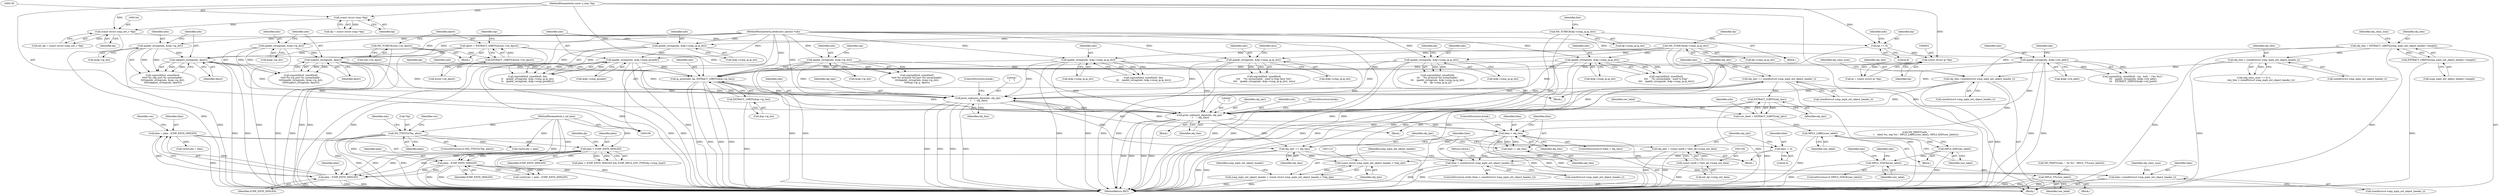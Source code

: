 digraph "0_tcpdump_2b62d1dda41590db29368ec7ba5f4faf3464765a@API" {
"1001134" [label="(Call,obj_tptr += sizeof(struct icmp_mpls_ext_object_header_t))"];
"1001112" [label="(Call,(const struct icmp_mpls_ext_object_header_t *)obj_tptr)"];
"1001097" [label="(Call,obj_tptr = (const uint8_t *)ext_dp->icmp_ext_data)"];
"1001099" [label="(Call,(const uint8_t *)ext_dp->icmp_ext_data)"];
"1001236" [label="(Call,obj_tptr += obj_tlen)"];
"1001229" [label="(Call,hlen < obj_tlen)"];
"1001153" [label="(Call,hlen-=sizeof(struct icmp_mpls_ext_object_header_t))"];
"1001105" [label="(Call,hlen > sizeof(struct icmp_mpls_ext_object_header_t))"];
"1001233" [label="(Call,hlen -= obj_tlen)"];
"1001094" [label="(Call,hlen -= 4)"];
"1001050" [label="(Call,hlen = plen - ICMP_EXTD_MINLEN)"];
"1001052" [label="(Call,plen - ICMP_EXTD_MINLEN)"];
"1000880" [label="(Call,ND_TTEST2(*bp, plen))"];
"1000112" [label="(MethodParameterIn,u_int plen)"];
"1000980" [label="(Call,plen > ICMP_EXTD_MINLEN)"];
"1001017" [label="(Call,plen - ICMP_EXTD_MINLEN)"];
"1001214" [label="(Call,print_unknown_data(ndo, obj_tptr, \"\n\t    \", obj_tlen))"];
"1001222" [label="(Call,print_unknown_data(ndo, obj_tptr, \"\n\t    \", obj_tlen))"];
"1000311" [label="(Call,udpport_string(ndo, dport))"];
"1000305" [label="(Call,ipaddr_string(ndo, &oip->ip_dst))"];
"1000110" [label="(MethodParameterIn,netdissect_options *ndo)"];
"1000267" [label="(Call,dport = EXTRACT_16BITS(&ouh->uh_dport))"];
"1000269" [label="(Call,EXTRACT_16BITS(&ouh->uh_dport))"];
"1000263" [label="(Call,ND_TCHECK(ouh->uh_dport))"];
"1000293" [label="(Call,tcpport_string(ndo, dport))"];
"1000287" [label="(Call,ipaddr_string(ndo, &oip->ip_dst))"];
"1000383" [label="(Call,ipaddr_string(ndo, &dp->icmp_ip.ip_dst))"];
"1000196" [label="(Call,ND_TCHECK(dp->icmp_ip.ip_dst))"];
"1000408" [label="(Call,ipaddr_string(ndo, &dp->icmp_ip.ip_dst))"];
"1000365" [label="(Call,ipaddr_string(ndo, &dp->icmp_ip.ip_dst))"];
"1000323" [label="(Call,ipaddr_string(ndo, &oip->ip_dst))"];
"1000656" [label="(Call,ipaddr_string(ndo, &idp->ird_addr))"];
"1000959" [label="(Call,ip_print(ndo, bp, EXTRACT_16BITS(&ip->ip_len)))"];
"1000221" [label="(Call,ipaddr_string(ndo, &dp->icmp_ip.ip_dst))"];
"1000448" [label="(Call,ipaddr_string(ndo, &dp->icmp_gwaddr))"];
"1000440" [label="(Call,ipaddr_string(ndo, &dp->icmp_ip.ip_dst))"];
"1000419" [label="(Call,ND_TCHECK(dp->icmp_ip.ip_dst))"];
"1000951" [label="(Call,(const struct ip *)bp)"];
"1000942" [label="(Call,bp += 8)"];
"1000143" [label="(Call,(const struct icmp_ext_t *)bp)"];
"1000138" [label="(Call,(const struct icmp *)bp)"];
"1000111" [label="(MethodParameterIn,const u_char *bp)"];
"1000962" [label="(Call,EXTRACT_16BITS(&ip->ip_len))"];
"1001134" [label="(Call,obj_tptr += sizeof(struct icmp_mpls_ext_object_header_t))"];
"1001168" [label="(Call,obj_tlen-=sizeof(struct icmp_mpls_ext_object_header_t))"];
"1001162" [label="(Call,obj_tlen < sizeof(struct icmp_mpls_ext_object_header_t))"];
"1001118" [label="(Call,obj_tlen = EXTRACT_16BITS(icmp_mpls_ext_object_header->length))"];
"1001120" [label="(Call,EXTRACT_16BITS(icmp_mpls_ext_object_header->length))"];
"1001186" [label="(Call,EXTRACT_32BITS(obj_tptr))"];
"1001184" [label="(Call,raw_label = EXTRACT_32BITS(obj_tptr))"];
"1001194" [label="(Call,MPLS_LABEL(raw_label))"];
"1001196" [label="(Call,MPLS_EXP(raw_label))"];
"1001199" [label="(Call,MPLS_STACK(raw_label))"];
"1001210" [label="(Call,MPLS_TTL(raw_label))"];
"1001110" [label="(Call,icmp_mpls_ext_object_header = (const struct icmp_mpls_ext_object_header_t *)obj_tptr)"];
"1001160" [label="(Identifier,obj_class_num)"];
"1001239" [label="(Return,return;)"];
"1000419" [label="(Call,ND_TCHECK(dp->icmp_ip.ip_dst))"];
"1000307" [label="(Call,&oip->ip_dst)"];
"1000141" [label="(Call,ext_dp = (const struct icmp_ext_t *)bp)"];
"1000365" [label="(Call,ipaddr_string(ndo, &dp->icmp_ip.ip_dst))"];
"1000162" [label="(Block,)"];
"1001232" [label="(ControlStructure,break;)"];
"1000287" [label="(Call,ipaddr_string(ndo, &oip->ip_dst))"];
"1000295" [label="(Identifier,dport)"];
"1000324" [label="(Identifier,ndo)"];
"1000960" [label="(Identifier,ndo)"];
"1000330" [label="(Identifier,oip)"];
"1001094" [label="(Call,hlen -= 4)"];
"1000440" [label="(Call,ipaddr_string(ndo, &dp->icmp_ip.ip_dst))"];
"1001188" [label="(Call,ND_PRINT((ndo, \"\n\t    label %u, exp %u\", MPLS_LABEL(raw_label), MPLS_EXP(raw_label))))"];
"1001169" [label="(Identifier,obj_tlen)"];
"1001053" [label="(Identifier,plen)"];
"1000269" [label="(Call,EXTRACT_16BITS(&ouh->uh_dport))"];
"1000448" [label="(Call,ipaddr_string(ndo, &dp->icmp_gwaddr))"];
"1000300" [label="(Call,snprintf(buf, sizeof(buf),\n\t\t\t\t\t\"%s udp port %s unreachable\",\n\t\t\t\t\tipaddr_string(ndo, &oip->ip_dst),\n\t\t\t\t\tudpport_string(ndo, dport)))"];
"1000223" [label="(Call,&dp->icmp_ip.ip_dst)"];
"1001107" [label="(Call,sizeof(struct icmp_mpls_ext_object_header_t))"];
"1001162" [label="(Call,obj_tlen < sizeof(struct icmp_mpls_ext_object_header_t))"];
"1001117" [label="(Identifier,icmp_mpls_ext_object_header)"];
"1000963" [label="(Call,&ip->ip_len)"];
"1001153" [label="(Call,hlen-=sizeof(struct icmp_mpls_ext_object_header_t))"];
"1001185" [label="(Identifier,raw_label)"];
"1001207" [label="(Identifier,ndo)"];
"1000221" [label="(Call,ipaddr_string(ndo, &dp->icmp_ip.ip_dst))"];
"1000267" [label="(Call,dport = EXTRACT_16BITS(&ouh->uh_dport))"];
"1000647" [label="(Call,snprintf(cp, sizeof(buf) - (cp - buf), \" {%s %u}\",\n\t\t\t    ipaddr_string(ndo, &idp->ird_addr),\n\t\t\t    EXTRACT_32BITS(&idp->ird_pref)))"];
"1000949" [label="(Call,ip = (const struct ip *)bp)"];
"1000138" [label="(Call,(const struct icmp *)bp)"];
"1000947" [label="(Identifier,ndo)"];
"1001197" [label="(Identifier,raw_label)"];
"1001214" [label="(Call,print_unknown_data(ndo, obj_tptr, \"\n\t    \", obj_tlen))"];
"1001186" [label="(Call,EXTRACT_32BITS(obj_tptr))"];
"1000896" [label="(Call,vec[0].len = plen)"];
"1000944" [label="(Literal,8)"];
"1001069" [label="(Call,vec[0].len = hlen)"];
"1000140" [label="(Identifier,bp)"];
"1000934" [label="(Identifier,ndo)"];
"1001215" [label="(Identifier,ndo)"];
"1001109" [label="(Block,)"];
"1000409" [label="(Identifier,ndo)"];
"1001230" [label="(Identifier,hlen)"];
"1001011" [label="(Call,vec[0].len = plen - ICMP_EXTD_MINLEN)"];
"1001184" [label="(Call,raw_label = EXTRACT_32BITS(obj_tptr))"];
"1001106" [label="(Identifier,hlen)"];
"1000204" [label="(Identifier,dp)"];
"1000288" [label="(Identifier,ndo)"];
"1000318" [label="(Call,snprintf(buf, sizeof(buf),\n\t\t\t\t\t\"%s protocol %d port %d unreachable\",\n\t\t\t\t\tipaddr_string(ndo, &oip->ip_dst),\n\t\t\t\t\toip->ip_p, dport))"];
"1001101" [label="(Call,ext_dp->icmp_ext_data)"];
"1001210" [label="(Call,MPLS_TTL(raw_label))"];
"1001245" [label="(MethodReturn,RET)"];
"1001019" [label="(Identifier,ICMP_EXTD_MINLEN)"];
"1001155" [label="(Call,sizeof(struct icmp_mpls_ext_object_header_t))"];
"1000268" [label="(Identifier,dport)"];
"1000435" [label="(Call,snprintf(buf, sizeof(buf), fmt,\n\t\t    ipaddr_string(ndo, &dp->icmp_ip.ip_dst),\n\t\t    ipaddr_string(ndo, &dp->icmp_gwaddr)))"];
"1000450" [label="(Call,&dp->icmp_gwaddr)"];
"1001173" [label="(Identifier,obj_class_num)"];
"1000449" [label="(Identifier,ndo)"];
"1000323" [label="(Call,ipaddr_string(ndo, &oip->ip_dst))"];
"1001121" [label="(Call,icmp_mpls_ext_object_header->length)"];
"1000306" [label="(Identifier,ndo)"];
"1001096" [label="(Literal,4)"];
"1001118" [label="(Call,obj_tlen = EXTRACT_16BITS(icmp_mpls_ext_object_header->length))"];
"1000408" [label="(Call,ipaddr_string(ndo, &dp->icmp_ip.ip_dst))"];
"1001174" [label="(Block,)"];
"1000982" [label="(Identifier,ICMP_EXTD_MINLEN)"];
"1000657" [label="(Identifier,ndo)"];
"1000987" [label="(Block,)"];
"1001058" [label="(Identifier,vec)"];
"1000883" [label="(Identifier,plen)"];
"1000981" [label="(Identifier,plen)"];
"1000311" [label="(Call,udpport_string(ndo, dport))"];
"1001158" [label="(Call,(obj_class_num == 0) ||\n                    (obj_tlen < sizeof(struct icmp_mpls_ext_object_header_t)))"];
"1001199" [label="(Call,MPLS_STACK(raw_label))"];
"1000270" [label="(Call,&ouh->uh_dport)"];
"1001054" [label="(Identifier,ICMP_EXTD_MINLEN)"];
"1001211" [label="(Identifier,raw_label)"];
"1000367" [label="(Call,&dp->icmp_ip.ip_dst)"];
"1001163" [label="(Identifier,obj_tlen)"];
"1000143" [label="(Call,(const struct icmp_ext_t *)bp)"];
"1000360" [label="(Call,snprintf(buf, sizeof(buf),\n\t\t\t\t    \"%s unreachable - need to frag (mtu %d)\",\n\t\t\t\t    ipaddr_string(ndo, &dp->icmp_ip.ip_dst), mtu))"];
"1001017" [label="(Call,plen - ICMP_EXTD_MINLEN)"];
"1001097" [label="(Call,obj_tptr = (const uint8_t *)ext_dp->icmp_ext_data)"];
"1000665" [label="(Identifier,idp)"];
"1001114" [label="(Identifier,obj_tptr)"];
"1001018" [label="(Identifier,plen)"];
"1000384" [label="(Identifier,ndo)"];
"1001178" [label="(Block,)"];
"1000942" [label="(Call,bp += 8)"];
"1001194" [label="(Call,MPLS_LABEL(raw_label))"];
"1000222" [label="(Identifier,ndo)"];
"1001134" [label="(Call,obj_tptr += sizeof(struct icmp_mpls_ext_object_header_t))"];
"1000385" [label="(Call,&dp->icmp_ip.ip_dst)"];
"1001216" [label="(Identifier,obj_tptr)"];
"1001225" [label="(Literal,\"\n\t    \")"];
"1000196" [label="(Call,ND_TCHECK(dp->icmp_ip.ip_dst))"];
"1001099" [label="(Call,(const uint8_t *)ext_dp->icmp_ext_data)"];
"1001195" [label="(Identifier,raw_label)"];
"1001098" [label="(Identifier,obj_tptr)"];
"1001104" [label="(ControlStructure,while (hlen > sizeof(struct icmp_mpls_ext_object_header_t)))"];
"1000305" [label="(Call,ipaddr_string(ndo, &oip->ip_dst))"];
"1000289" [label="(Call,&oip->ip_dst)"];
"1000980" [label="(Call,plen > ICMP_EXTD_MINLEN)"];
"1000979" [label="(Call,plen > ICMP_EXTD_MINLEN && ICMP_MPLS_EXT_TYPE(dp->icmp_type))"];
"1001125" [label="(Identifier,obj_class_num)"];
"1000294" [label="(Identifier,ndo)"];
"1001231" [label="(Identifier,obj_tlen)"];
"1001120" [label="(Call,EXTRACT_16BITS(icmp_mpls_ext_object_header->length))"];
"1000383" [label="(Call,ipaddr_string(ndo, &dp->icmp_ip.ip_dst))"];
"1001238" [label="(Identifier,obj_tlen)"];
"1000373" [label="(Identifier,mtu)"];
"1000231" [label="(Identifier,dp)"];
"1001196" [label="(Call,MPLS_EXP(raw_label))"];
"1000112" [label="(MethodParameterIn,u_int plen)"];
"1001050" [label="(Call,hlen = plen - ICMP_EXTD_MINLEN)"];
"1000941" [label="(Block,)"];
"1001193" [label="(Block,)"];
"1001111" [label="(Identifier,icmp_mpls_ext_object_header)"];
"1000879" [label="(ControlStructure,if (ND_TTEST2(*bp, plen)))"];
"1001205" [label="(Call,ND_PRINT((ndo, \", ttl %u\", MPLS_TTL(raw_label))))"];
"1001140" [label="(Identifier,ndo)"];
"1000953" [label="(Identifier,bp)"];
"1001219" [label="(ControlStructure,break;)"];
"1000951" [label="(Call,(const struct ip *)bp)"];
"1001135" [label="(Identifier,obj_tptr)"];
"1001217" [label="(Literal,\"\n\t    \")"];
"1001168" [label="(Call,obj_tlen-=sizeof(struct icmp_mpls_ext_object_header_t))"];
"1001226" [label="(Identifier,obj_tlen)"];
"1001222" [label="(Call,print_unknown_data(ndo, obj_tptr, \"\n\t    \", obj_tlen))"];
"1000111" [label="(MethodParameterIn,const u_char *bp)"];
"1001170" [label="(Call,sizeof(struct icmp_mpls_ext_object_header_t))"];
"1001234" [label="(Identifier,hlen)"];
"1000206" [label="(Block,)"];
"1000145" [label="(Identifier,bp)"];
"1000881" [label="(Call,*bp)"];
"1000325" [label="(Call,&oip->ip_dst)"];
"1000943" [label="(Identifier,bp)"];
"1001154" [label="(Identifier,hlen)"];
"1000312" [label="(Identifier,ndo)"];
"1001112" [label="(Call,(const struct icmp_mpls_ext_object_header_t *)obj_tptr)"];
"1000403" [label="(Call,snprintf(buf, sizeof(buf), fmt,\n\t\t\t    ipaddr_string(ndo, &dp->icmp_ip.ip_dst)))"];
"1000656" [label="(Call,ipaddr_string(ndo, &idp->ird_addr))"];
"1000985" [label="(Identifier,dp)"];
"1001224" [label="(Identifier,obj_tptr)"];
"1001200" [label="(Identifier,raw_label)"];
"1000197" [label="(Call,dp->icmp_ip.ip_dst)"];
"1001218" [label="(Identifier,obj_tlen)"];
"1001236" [label="(Call,obj_tptr += obj_tlen)"];
"1000442" [label="(Call,&dp->icmp_ip.ip_dst)"];
"1000961" [label="(Identifier,bp)"];
"1000276" [label="(Identifier,oip)"];
"1000959" [label="(Call,ip_print(ndo, bp, EXTRACT_16BITS(&ip->ip_len)))"];
"1001203" [label="(Identifier,ndo)"];
"1001237" [label="(Identifier,obj_tptr)"];
"1001198" [label="(ControlStructure,if (MPLS_STACK(raw_label)))"];
"1001229" [label="(Call,hlen < obj_tlen)"];
"1001223" [label="(Identifier,ndo)"];
"1000282" [label="(Call,snprintf(buf, sizeof(buf),\n\t\t\t\t\t\"%s tcp port %s unreachable\",\n\t\t\t\t\tipaddr_string(ndo, &oip->ip_dst),\n\t\t\t\t\ttcpport_string(ndo, dport)))"];
"1000410" [label="(Call,&dp->icmp_ip.ip_dst)"];
"1000216" [label="(Call,snprintf(buf, sizeof(buf),\n\t\t\t    \"%s protocol %d unreachable\",\n\t\t\t    ipaddr_string(ndo, &dp->icmp_ip.ip_dst),\n\t\t\t    dp->icmp_ip.ip_p))"];
"1001110" [label="(Call,icmp_mpls_ext_object_header = (const struct icmp_mpls_ext_object_header_t *)obj_tptr)"];
"1001235" [label="(Identifier,obj_tlen)"];
"1000441" [label="(Identifier,ndo)"];
"1001233" [label="(Call,hlen -= obj_tlen)"];
"1001052" [label="(Call,plen - ICMP_EXTD_MINLEN)"];
"1000264" [label="(Call,ouh->uh_dport)"];
"1000962" [label="(Call,EXTRACT_16BITS(&ip->ip_len))"];
"1000313" [label="(Identifier,dport)"];
"1001164" [label="(Call,sizeof(struct icmp_mpls_ext_object_header_t))"];
"1000136" [label="(Call,dp = (const struct icmp *)bp)"];
"1000880" [label="(Call,ND_TTEST2(*bp, plen))"];
"1000888" [label="(Identifier,vec)"];
"1000293" [label="(Call,tcpport_string(ndo, dport))"];
"1000378" [label="(Call,snprintf(buf, sizeof(buf),\n\t\t\t\t    \"%s unreachable - need to frag\",\n\t\t\t\t    ipaddr_string(ndo, &dp->icmp_ip.ip_dst)))"];
"1001228" [label="(ControlStructure,if (hlen < obj_tlen))"];
"1000658" [label="(Call,&idp->ird_addr)"];
"1001105" [label="(Call,hlen > sizeof(struct icmp_mpls_ext_object_header_t))"];
"1001227" [label="(ControlStructure,break;)"];
"1001119" [label="(Identifier,obj_tlen)"];
"1001208" [label="(Block,)"];
"1000263" [label="(Call,ND_TCHECK(ouh->uh_dport))"];
"1000426" [label="(Identifier,fmt)"];
"1001095" [label="(Identifier,hlen)"];
"1001136" [label="(Call,sizeof(struct icmp_mpls_ext_object_header_t))"];
"1000366" [label="(Identifier,ndo)"];
"1000420" [label="(Call,dp->icmp_ip.ip_dst)"];
"1000969" [label="(Identifier,ndo)"];
"1001190" [label="(Identifier,ndo)"];
"1001187" [label="(Identifier,obj_tptr)"];
"1001051" [label="(Identifier,hlen)"];
"1000110" [label="(MethodParameterIn,netdissect_options *ndo)"];
"1001134" -> "1001109"  [label="AST: "];
"1001134" -> "1001136"  [label="CFG: "];
"1001135" -> "1001134"  [label="AST: "];
"1001136" -> "1001134"  [label="AST: "];
"1001140" -> "1001134"  [label="CFG: "];
"1001134" -> "1001245"  [label="DDG: "];
"1001112" -> "1001134"  [label="DDG: "];
"1001134" -> "1001186"  [label="DDG: "];
"1001134" -> "1001214"  [label="DDG: "];
"1001134" -> "1001222"  [label="DDG: "];
"1001112" -> "1001110"  [label="AST: "];
"1001112" -> "1001114"  [label="CFG: "];
"1001113" -> "1001112"  [label="AST: "];
"1001114" -> "1001112"  [label="AST: "];
"1001110" -> "1001112"  [label="CFG: "];
"1001112" -> "1001110"  [label="DDG: "];
"1001097" -> "1001112"  [label="DDG: "];
"1001236" -> "1001112"  [label="DDG: "];
"1001097" -> "1000987"  [label="AST: "];
"1001097" -> "1001099"  [label="CFG: "];
"1001098" -> "1001097"  [label="AST: "];
"1001099" -> "1001097"  [label="AST: "];
"1001106" -> "1001097"  [label="CFG: "];
"1001097" -> "1001245"  [label="DDG: "];
"1001097" -> "1001245"  [label="DDG: "];
"1001099" -> "1001097"  [label="DDG: "];
"1001099" -> "1001101"  [label="CFG: "];
"1001100" -> "1001099"  [label="AST: "];
"1001101" -> "1001099"  [label="AST: "];
"1001099" -> "1001245"  [label="DDG: "];
"1001236" -> "1001109"  [label="AST: "];
"1001236" -> "1001238"  [label="CFG: "];
"1001237" -> "1001236"  [label="AST: "];
"1001238" -> "1001236"  [label="AST: "];
"1001106" -> "1001236"  [label="CFG: "];
"1001236" -> "1001245"  [label="DDG: "];
"1001236" -> "1001245"  [label="DDG: "];
"1001229" -> "1001236"  [label="DDG: "];
"1001214" -> "1001236"  [label="DDG: "];
"1001222" -> "1001236"  [label="DDG: "];
"1001186" -> "1001236"  [label="DDG: "];
"1001229" -> "1001228"  [label="AST: "];
"1001229" -> "1001231"  [label="CFG: "];
"1001230" -> "1001229"  [label="AST: "];
"1001231" -> "1001229"  [label="AST: "];
"1001232" -> "1001229"  [label="CFG: "];
"1001234" -> "1001229"  [label="CFG: "];
"1001229" -> "1001245"  [label="DDG: "];
"1001229" -> "1001245"  [label="DDG: "];
"1001229" -> "1001245"  [label="DDG: "];
"1001153" -> "1001229"  [label="DDG: "];
"1001214" -> "1001229"  [label="DDG: "];
"1001168" -> "1001229"  [label="DDG: "];
"1001222" -> "1001229"  [label="DDG: "];
"1001229" -> "1001233"  [label="DDG: "];
"1001229" -> "1001233"  [label="DDG: "];
"1001153" -> "1001109"  [label="AST: "];
"1001153" -> "1001155"  [label="CFG: "];
"1001154" -> "1001153"  [label="AST: "];
"1001155" -> "1001153"  [label="AST: "];
"1001160" -> "1001153"  [label="CFG: "];
"1001153" -> "1001245"  [label="DDG: "];
"1001105" -> "1001153"  [label="DDG: "];
"1001105" -> "1001104"  [label="AST: "];
"1001105" -> "1001107"  [label="CFG: "];
"1001106" -> "1001105"  [label="AST: "];
"1001107" -> "1001105"  [label="AST: "];
"1001111" -> "1001105"  [label="CFG: "];
"1001239" -> "1001105"  [label="CFG: "];
"1001105" -> "1001245"  [label="DDG: "];
"1001105" -> "1001245"  [label="DDG: "];
"1001233" -> "1001105"  [label="DDG: "];
"1001094" -> "1001105"  [label="DDG: "];
"1001233" -> "1001109"  [label="AST: "];
"1001233" -> "1001235"  [label="CFG: "];
"1001234" -> "1001233"  [label="AST: "];
"1001235" -> "1001233"  [label="AST: "];
"1001237" -> "1001233"  [label="CFG: "];
"1001094" -> "1000987"  [label="AST: "];
"1001094" -> "1001096"  [label="CFG: "];
"1001095" -> "1001094"  [label="AST: "];
"1001096" -> "1001094"  [label="AST: "];
"1001098" -> "1001094"  [label="CFG: "];
"1001050" -> "1001094"  [label="DDG: "];
"1001050" -> "1000987"  [label="AST: "];
"1001050" -> "1001052"  [label="CFG: "];
"1001051" -> "1001050"  [label="AST: "];
"1001052" -> "1001050"  [label="AST: "];
"1001058" -> "1001050"  [label="CFG: "];
"1001050" -> "1001245"  [label="DDG: "];
"1001052" -> "1001050"  [label="DDG: "];
"1001052" -> "1001050"  [label="DDG: "];
"1001050" -> "1001069"  [label="DDG: "];
"1001052" -> "1001054"  [label="CFG: "];
"1001053" -> "1001052"  [label="AST: "];
"1001054" -> "1001052"  [label="AST: "];
"1001052" -> "1001245"  [label="DDG: "];
"1001052" -> "1001245"  [label="DDG: "];
"1000880" -> "1001052"  [label="DDG: "];
"1000980" -> "1001052"  [label="DDG: "];
"1000980" -> "1001052"  [label="DDG: "];
"1001017" -> "1001052"  [label="DDG: "];
"1001017" -> "1001052"  [label="DDG: "];
"1000112" -> "1001052"  [label="DDG: "];
"1000880" -> "1000879"  [label="AST: "];
"1000880" -> "1000883"  [label="CFG: "];
"1000881" -> "1000880"  [label="AST: "];
"1000883" -> "1000880"  [label="AST: "];
"1000888" -> "1000880"  [label="CFG: "];
"1000934" -> "1000880"  [label="CFG: "];
"1000880" -> "1001245"  [label="DDG: "];
"1000880" -> "1001245"  [label="DDG: "];
"1000880" -> "1001245"  [label="DDG: "];
"1000112" -> "1000880"  [label="DDG: "];
"1000880" -> "1000896"  [label="DDG: "];
"1000880" -> "1000980"  [label="DDG: "];
"1000880" -> "1001017"  [label="DDG: "];
"1000112" -> "1000109"  [label="AST: "];
"1000112" -> "1001245"  [label="DDG: "];
"1000112" -> "1000896"  [label="DDG: "];
"1000112" -> "1000980"  [label="DDG: "];
"1000112" -> "1001017"  [label="DDG: "];
"1000980" -> "1000979"  [label="AST: "];
"1000980" -> "1000982"  [label="CFG: "];
"1000981" -> "1000980"  [label="AST: "];
"1000982" -> "1000980"  [label="AST: "];
"1000985" -> "1000980"  [label="CFG: "];
"1000979" -> "1000980"  [label="CFG: "];
"1000980" -> "1001245"  [label="DDG: "];
"1000980" -> "1001245"  [label="DDG: "];
"1000980" -> "1000979"  [label="DDG: "];
"1000980" -> "1000979"  [label="DDG: "];
"1000980" -> "1001017"  [label="DDG: "];
"1000980" -> "1001017"  [label="DDG: "];
"1001017" -> "1001011"  [label="AST: "];
"1001017" -> "1001019"  [label="CFG: "];
"1001018" -> "1001017"  [label="AST: "];
"1001019" -> "1001017"  [label="AST: "];
"1001011" -> "1001017"  [label="CFG: "];
"1001017" -> "1001245"  [label="DDG: "];
"1001017" -> "1001245"  [label="DDG: "];
"1001017" -> "1001011"  [label="DDG: "];
"1001017" -> "1001011"  [label="DDG: "];
"1001214" -> "1001178"  [label="AST: "];
"1001214" -> "1001218"  [label="CFG: "];
"1001215" -> "1001214"  [label="AST: "];
"1001216" -> "1001214"  [label="AST: "];
"1001217" -> "1001214"  [label="AST: "];
"1001218" -> "1001214"  [label="AST: "];
"1001219" -> "1001214"  [label="CFG: "];
"1001214" -> "1001245"  [label="DDG: "];
"1001214" -> "1001245"  [label="DDG: "];
"1001214" -> "1001245"  [label="DDG: "];
"1001214" -> "1001245"  [label="DDG: "];
"1001222" -> "1001214"  [label="DDG: "];
"1000311" -> "1001214"  [label="DDG: "];
"1000293" -> "1001214"  [label="DDG: "];
"1000383" -> "1001214"  [label="DDG: "];
"1000408" -> "1001214"  [label="DDG: "];
"1000365" -> "1001214"  [label="DDG: "];
"1000323" -> "1001214"  [label="DDG: "];
"1000656" -> "1001214"  [label="DDG: "];
"1000959" -> "1001214"  [label="DDG: "];
"1000221" -> "1001214"  [label="DDG: "];
"1000448" -> "1001214"  [label="DDG: "];
"1000110" -> "1001214"  [label="DDG: "];
"1001168" -> "1001214"  [label="DDG: "];
"1001214" -> "1001222"  [label="DDG: "];
"1001222" -> "1001174"  [label="AST: "];
"1001222" -> "1001226"  [label="CFG: "];
"1001223" -> "1001222"  [label="AST: "];
"1001224" -> "1001222"  [label="AST: "];
"1001225" -> "1001222"  [label="AST: "];
"1001226" -> "1001222"  [label="AST: "];
"1001227" -> "1001222"  [label="CFG: "];
"1001222" -> "1001245"  [label="DDG: "];
"1001222" -> "1001245"  [label="DDG: "];
"1001222" -> "1001245"  [label="DDG: "];
"1001222" -> "1001245"  [label="DDG: "];
"1000311" -> "1001222"  [label="DDG: "];
"1000293" -> "1001222"  [label="DDG: "];
"1000383" -> "1001222"  [label="DDG: "];
"1000408" -> "1001222"  [label="DDG: "];
"1000365" -> "1001222"  [label="DDG: "];
"1000323" -> "1001222"  [label="DDG: "];
"1000656" -> "1001222"  [label="DDG: "];
"1000959" -> "1001222"  [label="DDG: "];
"1000221" -> "1001222"  [label="DDG: "];
"1000448" -> "1001222"  [label="DDG: "];
"1000110" -> "1001222"  [label="DDG: "];
"1001168" -> "1001222"  [label="DDG: "];
"1000311" -> "1000300"  [label="AST: "];
"1000311" -> "1000313"  [label="CFG: "];
"1000312" -> "1000311"  [label="AST: "];
"1000313" -> "1000311"  [label="AST: "];
"1000300" -> "1000311"  [label="CFG: "];
"1000311" -> "1001245"  [label="DDG: "];
"1000311" -> "1001245"  [label="DDG: "];
"1000311" -> "1000300"  [label="DDG: "];
"1000311" -> "1000300"  [label="DDG: "];
"1000305" -> "1000311"  [label="DDG: "];
"1000110" -> "1000311"  [label="DDG: "];
"1000267" -> "1000311"  [label="DDG: "];
"1000311" -> "1000959"  [label="DDG: "];
"1000305" -> "1000300"  [label="AST: "];
"1000305" -> "1000307"  [label="CFG: "];
"1000306" -> "1000305"  [label="AST: "];
"1000307" -> "1000305"  [label="AST: "];
"1000312" -> "1000305"  [label="CFG: "];
"1000305" -> "1001245"  [label="DDG: "];
"1000305" -> "1000300"  [label="DDG: "];
"1000305" -> "1000300"  [label="DDG: "];
"1000110" -> "1000305"  [label="DDG: "];
"1000110" -> "1000109"  [label="AST: "];
"1000110" -> "1001245"  [label="DDG: "];
"1000110" -> "1000221"  [label="DDG: "];
"1000110" -> "1000287"  [label="DDG: "];
"1000110" -> "1000293"  [label="DDG: "];
"1000110" -> "1000323"  [label="DDG: "];
"1000110" -> "1000365"  [label="DDG: "];
"1000110" -> "1000383"  [label="DDG: "];
"1000110" -> "1000408"  [label="DDG: "];
"1000110" -> "1000440"  [label="DDG: "];
"1000110" -> "1000448"  [label="DDG: "];
"1000110" -> "1000656"  [label="DDG: "];
"1000110" -> "1000959"  [label="DDG: "];
"1000267" -> "1000206"  [label="AST: "];
"1000267" -> "1000269"  [label="CFG: "];
"1000268" -> "1000267"  [label="AST: "];
"1000269" -> "1000267"  [label="AST: "];
"1000276" -> "1000267"  [label="CFG: "];
"1000267" -> "1001245"  [label="DDG: "];
"1000269" -> "1000267"  [label="DDG: "];
"1000267" -> "1000293"  [label="DDG: "];
"1000267" -> "1000318"  [label="DDG: "];
"1000269" -> "1000270"  [label="CFG: "];
"1000270" -> "1000269"  [label="AST: "];
"1000269" -> "1001245"  [label="DDG: "];
"1000263" -> "1000269"  [label="DDG: "];
"1000263" -> "1000206"  [label="AST: "];
"1000263" -> "1000264"  [label="CFG: "];
"1000264" -> "1000263"  [label="AST: "];
"1000268" -> "1000263"  [label="CFG: "];
"1000263" -> "1001245"  [label="DDG: "];
"1000263" -> "1001245"  [label="DDG: "];
"1000293" -> "1000282"  [label="AST: "];
"1000293" -> "1000295"  [label="CFG: "];
"1000294" -> "1000293"  [label="AST: "];
"1000295" -> "1000293"  [label="AST: "];
"1000282" -> "1000293"  [label="CFG: "];
"1000293" -> "1001245"  [label="DDG: "];
"1000293" -> "1001245"  [label="DDG: "];
"1000293" -> "1000282"  [label="DDG: "];
"1000293" -> "1000282"  [label="DDG: "];
"1000287" -> "1000293"  [label="DDG: "];
"1000293" -> "1000959"  [label="DDG: "];
"1000287" -> "1000282"  [label="AST: "];
"1000287" -> "1000289"  [label="CFG: "];
"1000288" -> "1000287"  [label="AST: "];
"1000289" -> "1000287"  [label="AST: "];
"1000294" -> "1000287"  [label="CFG: "];
"1000287" -> "1001245"  [label="DDG: "];
"1000287" -> "1000282"  [label="DDG: "];
"1000287" -> "1000282"  [label="DDG: "];
"1000383" -> "1000378"  [label="AST: "];
"1000383" -> "1000385"  [label="CFG: "];
"1000384" -> "1000383"  [label="AST: "];
"1000385" -> "1000383"  [label="AST: "];
"1000378" -> "1000383"  [label="CFG: "];
"1000383" -> "1001245"  [label="DDG: "];
"1000383" -> "1001245"  [label="DDG: "];
"1000383" -> "1000378"  [label="DDG: "];
"1000383" -> "1000378"  [label="DDG: "];
"1000196" -> "1000383"  [label="DDG: "];
"1000383" -> "1000959"  [label="DDG: "];
"1000196" -> "1000162"  [label="AST: "];
"1000196" -> "1000197"  [label="CFG: "];
"1000197" -> "1000196"  [label="AST: "];
"1000204" -> "1000196"  [label="CFG: "];
"1000196" -> "1001245"  [label="DDG: "];
"1000196" -> "1001245"  [label="DDG: "];
"1000196" -> "1000221"  [label="DDG: "];
"1000196" -> "1000365"  [label="DDG: "];
"1000196" -> "1000408"  [label="DDG: "];
"1000408" -> "1000403"  [label="AST: "];
"1000408" -> "1000410"  [label="CFG: "];
"1000409" -> "1000408"  [label="AST: "];
"1000410" -> "1000408"  [label="AST: "];
"1000403" -> "1000408"  [label="CFG: "];
"1000408" -> "1001245"  [label="DDG: "];
"1000408" -> "1001245"  [label="DDG: "];
"1000408" -> "1000403"  [label="DDG: "];
"1000408" -> "1000403"  [label="DDG: "];
"1000408" -> "1000959"  [label="DDG: "];
"1000365" -> "1000360"  [label="AST: "];
"1000365" -> "1000367"  [label="CFG: "];
"1000366" -> "1000365"  [label="AST: "];
"1000367" -> "1000365"  [label="AST: "];
"1000373" -> "1000365"  [label="CFG: "];
"1000365" -> "1001245"  [label="DDG: "];
"1000365" -> "1001245"  [label="DDG: "];
"1000365" -> "1000360"  [label="DDG: "];
"1000365" -> "1000360"  [label="DDG: "];
"1000365" -> "1000959"  [label="DDG: "];
"1000323" -> "1000318"  [label="AST: "];
"1000323" -> "1000325"  [label="CFG: "];
"1000324" -> "1000323"  [label="AST: "];
"1000325" -> "1000323"  [label="AST: "];
"1000330" -> "1000323"  [label="CFG: "];
"1000323" -> "1001245"  [label="DDG: "];
"1000323" -> "1001245"  [label="DDG: "];
"1000323" -> "1000318"  [label="DDG: "];
"1000323" -> "1000318"  [label="DDG: "];
"1000323" -> "1000959"  [label="DDG: "];
"1000656" -> "1000647"  [label="AST: "];
"1000656" -> "1000658"  [label="CFG: "];
"1000657" -> "1000656"  [label="AST: "];
"1000658" -> "1000656"  [label="AST: "];
"1000665" -> "1000656"  [label="CFG: "];
"1000656" -> "1001245"  [label="DDG: "];
"1000656" -> "1001245"  [label="DDG: "];
"1000656" -> "1000647"  [label="DDG: "];
"1000656" -> "1000647"  [label="DDG: "];
"1000656" -> "1000959"  [label="DDG: "];
"1000959" -> "1000941"  [label="AST: "];
"1000959" -> "1000962"  [label="CFG: "];
"1000960" -> "1000959"  [label="AST: "];
"1000961" -> "1000959"  [label="AST: "];
"1000962" -> "1000959"  [label="AST: "];
"1000969" -> "1000959"  [label="CFG: "];
"1000959" -> "1001245"  [label="DDG: "];
"1000959" -> "1001245"  [label="DDG: "];
"1000959" -> "1001245"  [label="DDG: "];
"1000959" -> "1001245"  [label="DDG: "];
"1000221" -> "1000959"  [label="DDG: "];
"1000448" -> "1000959"  [label="DDG: "];
"1000951" -> "1000959"  [label="DDG: "];
"1000111" -> "1000959"  [label="DDG: "];
"1000962" -> "1000959"  [label="DDG: "];
"1000221" -> "1000216"  [label="AST: "];
"1000221" -> "1000223"  [label="CFG: "];
"1000222" -> "1000221"  [label="AST: "];
"1000223" -> "1000221"  [label="AST: "];
"1000231" -> "1000221"  [label="CFG: "];
"1000221" -> "1001245"  [label="DDG: "];
"1000221" -> "1001245"  [label="DDG: "];
"1000221" -> "1000216"  [label="DDG: "];
"1000221" -> "1000216"  [label="DDG: "];
"1000448" -> "1000435"  [label="AST: "];
"1000448" -> "1000450"  [label="CFG: "];
"1000449" -> "1000448"  [label="AST: "];
"1000450" -> "1000448"  [label="AST: "];
"1000435" -> "1000448"  [label="CFG: "];
"1000448" -> "1001245"  [label="DDG: "];
"1000448" -> "1001245"  [label="DDG: "];
"1000448" -> "1000435"  [label="DDG: "];
"1000448" -> "1000435"  [label="DDG: "];
"1000440" -> "1000448"  [label="DDG: "];
"1000440" -> "1000435"  [label="AST: "];
"1000440" -> "1000442"  [label="CFG: "];
"1000441" -> "1000440"  [label="AST: "];
"1000442" -> "1000440"  [label="AST: "];
"1000449" -> "1000440"  [label="CFG: "];
"1000440" -> "1001245"  [label="DDG: "];
"1000440" -> "1000435"  [label="DDG: "];
"1000440" -> "1000435"  [label="DDG: "];
"1000419" -> "1000440"  [label="DDG: "];
"1000419" -> "1000162"  [label="AST: "];
"1000419" -> "1000420"  [label="CFG: "];
"1000420" -> "1000419"  [label="AST: "];
"1000426" -> "1000419"  [label="CFG: "];
"1000419" -> "1001245"  [label="DDG: "];
"1000419" -> "1001245"  [label="DDG: "];
"1000951" -> "1000949"  [label="AST: "];
"1000951" -> "1000953"  [label="CFG: "];
"1000952" -> "1000951"  [label="AST: "];
"1000953" -> "1000951"  [label="AST: "];
"1000949" -> "1000951"  [label="CFG: "];
"1000951" -> "1000949"  [label="DDG: "];
"1000942" -> "1000951"  [label="DDG: "];
"1000111" -> "1000951"  [label="DDG: "];
"1000942" -> "1000941"  [label="AST: "];
"1000942" -> "1000944"  [label="CFG: "];
"1000943" -> "1000942"  [label="AST: "];
"1000944" -> "1000942"  [label="AST: "];
"1000947" -> "1000942"  [label="CFG: "];
"1000143" -> "1000942"  [label="DDG: "];
"1000111" -> "1000942"  [label="DDG: "];
"1000143" -> "1000141"  [label="AST: "];
"1000143" -> "1000145"  [label="CFG: "];
"1000144" -> "1000143"  [label="AST: "];
"1000145" -> "1000143"  [label="AST: "];
"1000141" -> "1000143"  [label="CFG: "];
"1000143" -> "1001245"  [label="DDG: "];
"1000143" -> "1000141"  [label="DDG: "];
"1000138" -> "1000143"  [label="DDG: "];
"1000111" -> "1000143"  [label="DDG: "];
"1000138" -> "1000136"  [label="AST: "];
"1000138" -> "1000140"  [label="CFG: "];
"1000139" -> "1000138"  [label="AST: "];
"1000140" -> "1000138"  [label="AST: "];
"1000136" -> "1000138"  [label="CFG: "];
"1000138" -> "1000136"  [label="DDG: "];
"1000111" -> "1000138"  [label="DDG: "];
"1000111" -> "1000109"  [label="AST: "];
"1000111" -> "1001245"  [label="DDG: "];
"1000962" -> "1000963"  [label="CFG: "];
"1000963" -> "1000962"  [label="AST: "];
"1000962" -> "1001245"  [label="DDG: "];
"1001168" -> "1001109"  [label="AST: "];
"1001168" -> "1001170"  [label="CFG: "];
"1001169" -> "1001168"  [label="AST: "];
"1001170" -> "1001168"  [label="AST: "];
"1001173" -> "1001168"  [label="CFG: "];
"1001168" -> "1001245"  [label="DDG: "];
"1001162" -> "1001168"  [label="DDG: "];
"1001118" -> "1001168"  [label="DDG: "];
"1001162" -> "1001158"  [label="AST: "];
"1001162" -> "1001164"  [label="CFG: "];
"1001163" -> "1001162"  [label="AST: "];
"1001164" -> "1001162"  [label="AST: "];
"1001158" -> "1001162"  [label="CFG: "];
"1001162" -> "1001245"  [label="DDG: "];
"1001162" -> "1001158"  [label="DDG: "];
"1001118" -> "1001162"  [label="DDG: "];
"1001118" -> "1001109"  [label="AST: "];
"1001118" -> "1001120"  [label="CFG: "];
"1001119" -> "1001118"  [label="AST: "];
"1001120" -> "1001118"  [label="AST: "];
"1001125" -> "1001118"  [label="CFG: "];
"1001118" -> "1001245"  [label="DDG: "];
"1001118" -> "1001245"  [label="DDG: "];
"1001120" -> "1001118"  [label="DDG: "];
"1001120" -> "1001121"  [label="CFG: "];
"1001121" -> "1001120"  [label="AST: "];
"1001120" -> "1001245"  [label="DDG: "];
"1001186" -> "1001184"  [label="AST: "];
"1001186" -> "1001187"  [label="CFG: "];
"1001187" -> "1001186"  [label="AST: "];
"1001184" -> "1001186"  [label="CFG: "];
"1001186" -> "1001245"  [label="DDG: "];
"1001186" -> "1001184"  [label="DDG: "];
"1001184" -> "1001178"  [label="AST: "];
"1001185" -> "1001184"  [label="AST: "];
"1001190" -> "1001184"  [label="CFG: "];
"1001184" -> "1001245"  [label="DDG: "];
"1001184" -> "1001194"  [label="DDG: "];
"1001194" -> "1001193"  [label="AST: "];
"1001194" -> "1001195"  [label="CFG: "];
"1001195" -> "1001194"  [label="AST: "];
"1001197" -> "1001194"  [label="CFG: "];
"1001194" -> "1001245"  [label="DDG: "];
"1001194" -> "1001196"  [label="DDG: "];
"1001196" -> "1001193"  [label="AST: "];
"1001196" -> "1001197"  [label="CFG: "];
"1001197" -> "1001196"  [label="AST: "];
"1001188" -> "1001196"  [label="CFG: "];
"1001196" -> "1001245"  [label="DDG: "];
"1001196" -> "1001199"  [label="DDG: "];
"1001199" -> "1001198"  [label="AST: "];
"1001199" -> "1001200"  [label="CFG: "];
"1001200" -> "1001199"  [label="AST: "];
"1001203" -> "1001199"  [label="CFG: "];
"1001207" -> "1001199"  [label="CFG: "];
"1001199" -> "1001245"  [label="DDG: "];
"1001199" -> "1001210"  [label="DDG: "];
"1001210" -> "1001208"  [label="AST: "];
"1001210" -> "1001211"  [label="CFG: "];
"1001211" -> "1001210"  [label="AST: "];
"1001205" -> "1001210"  [label="CFG: "];
"1001210" -> "1001245"  [label="DDG: "];
"1001210" -> "1001245"  [label="DDG: "];
"1001110" -> "1001109"  [label="AST: "];
"1001111" -> "1001110"  [label="AST: "];
"1001117" -> "1001110"  [label="CFG: "];
"1001110" -> "1001245"  [label="DDG: "];
"1001110" -> "1001245"  [label="DDG: "];
}
